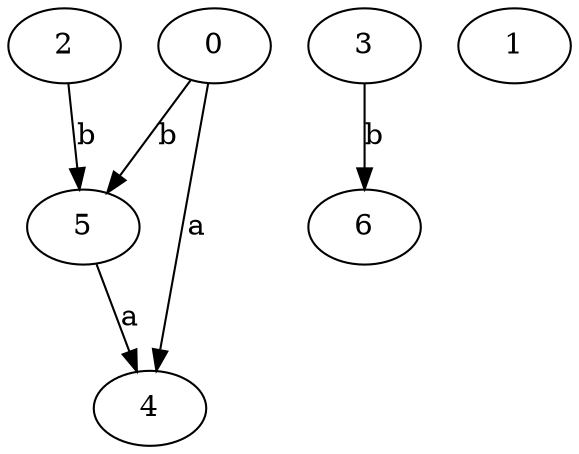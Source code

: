 strict digraph  {
2;
0;
3;
4;
5;
1;
6;
2 -> 5  [label=b];
0 -> 4  [label=a];
0 -> 5  [label=b];
3 -> 6  [label=b];
5 -> 4  [label=a];
}
